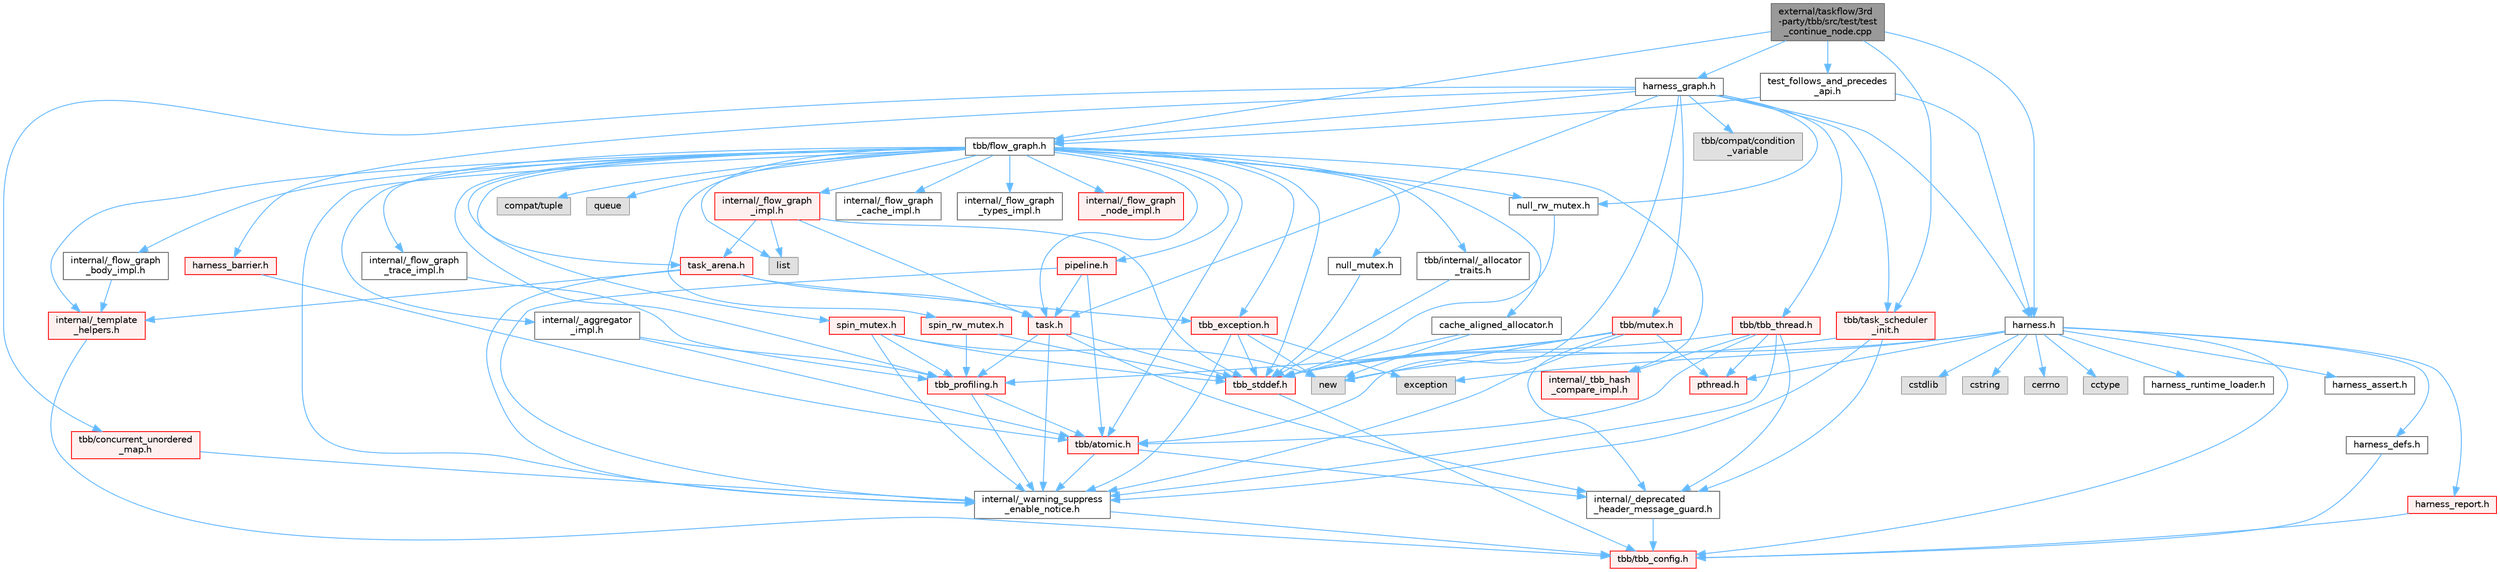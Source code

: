 digraph "external/taskflow/3rd-party/tbb/src/test/test_continue_node.cpp"
{
 // LATEX_PDF_SIZE
  bgcolor="transparent";
  edge [fontname=Helvetica,fontsize=10,labelfontname=Helvetica,labelfontsize=10];
  node [fontname=Helvetica,fontsize=10,shape=box,height=0.2,width=0.4];
  Node1 [id="Node000001",label="external/taskflow/3rd\l-party/tbb/src/test/test\l_continue_node.cpp",height=0.2,width=0.4,color="gray40", fillcolor="grey60", style="filled", fontcolor="black",tooltip=" "];
  Node1 -> Node2 [id="edge1_Node000001_Node000002",color="steelblue1",style="solid",tooltip=" "];
  Node2 [id="Node000002",label="harness.h",height=0.2,width=0.4,color="grey40", fillcolor="white", style="filled",URL="$harness_8h.html",tooltip=" "];
  Node2 -> Node3 [id="edge2_Node000002_Node000003",color="steelblue1",style="solid",tooltip=" "];
  Node3 [id="Node000003",label="tbb/tbb_config.h",height=0.2,width=0.4,color="red", fillcolor="#FFF0F0", style="filled",URL="$tbb__config_8h.html",tooltip=" "];
  Node2 -> Node5 [id="edge3_Node000002_Node000005",color="steelblue1",style="solid",tooltip=" "];
  Node5 [id="Node000005",label="harness_defs.h",height=0.2,width=0.4,color="grey40", fillcolor="white", style="filled",URL="$harness__defs_8h.html",tooltip=" "];
  Node5 -> Node3 [id="edge4_Node000005_Node000003",color="steelblue1",style="solid",tooltip=" "];
  Node2 -> Node6 [id="edge5_Node000002_Node000006",color="steelblue1",style="solid",tooltip=" "];
  Node6 [id="Node000006",label="cstdlib",height=0.2,width=0.4,color="grey60", fillcolor="#E0E0E0", style="filled",tooltip=" "];
  Node2 -> Node7 [id="edge6_Node000002_Node000007",color="steelblue1",style="solid",tooltip=" "];
  Node7 [id="Node000007",label="cstring",height=0.2,width=0.4,color="grey60", fillcolor="#E0E0E0", style="filled",tooltip=" "];
  Node2 -> Node8 [id="edge7_Node000002_Node000008",color="steelblue1",style="solid",tooltip=" "];
  Node8 [id="Node000008",label="cerrno",height=0.2,width=0.4,color="grey60", fillcolor="#E0E0E0", style="filled",tooltip=" "];
  Node2 -> Node9 [id="edge8_Node000002_Node000009",color="steelblue1",style="solid",tooltip=" "];
  Node9 [id="Node000009",label="cctype",height=0.2,width=0.4,color="grey60", fillcolor="#E0E0E0", style="filled",tooltip=" "];
  Node2 -> Node10 [id="edge9_Node000002_Node000010",color="steelblue1",style="solid",tooltip=" "];
  Node10 [id="Node000010",label="new",height=0.2,width=0.4,color="grey60", fillcolor="#E0E0E0", style="filled",tooltip=" "];
  Node2 -> Node11 [id="edge10_Node000002_Node000011",color="steelblue1",style="solid",tooltip=" "];
  Node11 [id="Node000011",label="pthread.h",height=0.2,width=0.4,color="red", fillcolor="#FFF0F0", style="filled",URL="$pthread_8h.html",tooltip=" "];
  Node2 -> Node57 [id="edge11_Node000002_Node000057",color="steelblue1",style="solid",tooltip=" "];
  Node57 [id="Node000057",label="harness_runtime_loader.h",height=0.2,width=0.4,color="grey40", fillcolor="white", style="filled",URL="$harness__runtime__loader_8h.html",tooltip=" "];
  Node2 -> Node58 [id="edge12_Node000002_Node000058",color="steelblue1",style="solid",tooltip=" "];
  Node58 [id="Node000058",label="harness_report.h",height=0.2,width=0.4,color="red", fillcolor="#FFF0F0", style="filled",URL="$harness__report_8h.html",tooltip=" "];
  Node58 -> Node3 [id="edge13_Node000058_Node000003",color="steelblue1",style="solid",tooltip=" "];
  Node2 -> Node24 [id="edge14_Node000002_Node000024",color="steelblue1",style="solid",tooltip=" "];
  Node24 [id="Node000024",label="exception",height=0.2,width=0.4,color="grey60", fillcolor="#E0E0E0", style="filled",tooltip=" "];
  Node2 -> Node61 [id="edge15_Node000002_Node000061",color="steelblue1",style="solid",tooltip=" "];
  Node61 [id="Node000061",label="harness_assert.h",height=0.2,width=0.4,color="grey40", fillcolor="white", style="filled",URL="$harness__assert_8h.html",tooltip=" "];
  Node1 -> Node62 [id="edge16_Node000001_Node000062",color="steelblue1",style="solid",tooltip=" "];
  Node62 [id="Node000062",label="harness_graph.h",height=0.2,width=0.4,color="grey40", fillcolor="white", style="filled",URL="$harness__graph_8h.html",tooltip=" "];
  Node62 -> Node2 [id="edge17_Node000062_Node000002",color="steelblue1",style="solid",tooltip=" "];
  Node62 -> Node63 [id="edge18_Node000062_Node000063",color="steelblue1",style="solid",tooltip=" "];
  Node63 [id="Node000063",label="harness_barrier.h",height=0.2,width=0.4,color="red", fillcolor="#FFF0F0", style="filled",URL="$harness__barrier_8h.html",tooltip=" "];
  Node63 -> Node64 [id="edge19_Node000063_Node000064",color="steelblue1",style="solid",tooltip=" "];
  Node64 [id="Node000064",label="tbb/atomic.h",height=0.2,width=0.4,color="red", fillcolor="#FFF0F0", style="filled",URL="$external_2taskflow_23rd-party_2tbb_2include_2tbb_2atomic_8h.html",tooltip=" "];
  Node64 -> Node65 [id="edge20_Node000064_Node000065",color="steelblue1",style="solid",tooltip=" "];
  Node65 [id="Node000065",label="internal/_deprecated\l_header_message_guard.h",height=0.2,width=0.4,color="grey40", fillcolor="white", style="filled",URL="$__deprecated__header__message__guard_8h.html",tooltip=" "];
  Node65 -> Node3 [id="edge21_Node000065_Node000003",color="steelblue1",style="solid",tooltip=" "];
  Node64 -> Node66 [id="edge22_Node000064_Node000066",color="steelblue1",style="solid",tooltip=" "];
  Node66 [id="Node000066",label="internal/_warning_suppress\l_enable_notice.h",height=0.2,width=0.4,color="grey40", fillcolor="white", style="filled",URL="$__warning__suppress__enable__notice_8h.html",tooltip=" "];
  Node66 -> Node3 [id="edge23_Node000066_Node000003",color="steelblue1",style="solid",tooltip=" "];
  Node62 -> Node73 [id="edge24_Node000062_Node000073",color="steelblue1",style="solid",tooltip=" "];
  Node73 [id="Node000073",label="tbb/flow_graph.h",height=0.2,width=0.4,color="grey40", fillcolor="white", style="filled",URL="$flow__graph_8h.html",tooltip="The graph related classes and functions"];
  Node73 -> Node66 [id="edge25_Node000073_Node000066",color="steelblue1",style="solid",tooltip=" "];
  Node73 -> Node68 [id="edge26_Node000073_Node000068",color="steelblue1",style="solid",tooltip=" "];
  Node68 [id="Node000068",label="tbb_stddef.h",height=0.2,width=0.4,color="red", fillcolor="#FFF0F0", style="filled",URL="$tbb__stddef_8h.html",tooltip=" "];
  Node68 -> Node3 [id="edge27_Node000068_Node000003",color="steelblue1",style="solid",tooltip=" "];
  Node73 -> Node64 [id="edge28_Node000073_Node000064",color="steelblue1",style="solid",tooltip=" "];
  Node73 -> Node74 [id="edge29_Node000073_Node000074",color="steelblue1",style="solid",tooltip=" "];
  Node74 [id="Node000074",label="spin_mutex.h",height=0.2,width=0.4,color="red", fillcolor="#FFF0F0", style="filled",URL="$external_2taskflow_23rd-party_2tbb_2include_2tbb_2spin__mutex_8h.html",tooltip=" "];
  Node74 -> Node66 [id="edge30_Node000074_Node000066",color="steelblue1",style="solid",tooltip=" "];
  Node74 -> Node10 [id="edge31_Node000074_Node000010",color="steelblue1",style="solid",tooltip=" "];
  Node74 -> Node68 [id="edge32_Node000074_Node000068",color="steelblue1",style="solid",tooltip=" "];
  Node74 -> Node76 [id="edge33_Node000074_Node000076",color="steelblue1",style="solid",tooltip=" "];
  Node76 [id="Node000076",label="tbb_profiling.h",height=0.2,width=0.4,color="red", fillcolor="#FFF0F0", style="filled",URL="$tbb__profiling_8h.html",tooltip=" "];
  Node76 -> Node66 [id="edge34_Node000076_Node000066",color="steelblue1",style="solid",tooltip=" "];
  Node76 -> Node64 [id="edge35_Node000076_Node000064",color="steelblue1",style="solid",tooltip=" "];
  Node73 -> Node79 [id="edge36_Node000073_Node000079",color="steelblue1",style="solid",tooltip=" "];
  Node79 [id="Node000079",label="null_mutex.h",height=0.2,width=0.4,color="grey40", fillcolor="white", style="filled",URL="$external_2taskflow_23rd-party_2tbb_2include_2tbb_2null__mutex_8h.html",tooltip=" "];
  Node79 -> Node68 [id="edge37_Node000079_Node000068",color="steelblue1",style="solid",tooltip=" "];
  Node73 -> Node80 [id="edge38_Node000073_Node000080",color="steelblue1",style="solid",tooltip=" "];
  Node80 [id="Node000080",label="spin_rw_mutex.h",height=0.2,width=0.4,color="red", fillcolor="#FFF0F0", style="filled",URL="$spin__rw__mutex_8h.html",tooltip=" "];
  Node80 -> Node68 [id="edge39_Node000080_Node000068",color="steelblue1",style="solid",tooltip=" "];
  Node80 -> Node76 [id="edge40_Node000080_Node000076",color="steelblue1",style="solid",tooltip=" "];
  Node73 -> Node81 [id="edge41_Node000073_Node000081",color="steelblue1",style="solid",tooltip=" "];
  Node81 [id="Node000081",label="null_rw_mutex.h",height=0.2,width=0.4,color="grey40", fillcolor="white", style="filled",URL="$null__rw__mutex_8h.html",tooltip=" "];
  Node81 -> Node68 [id="edge42_Node000081_Node000068",color="steelblue1",style="solid",tooltip=" "];
  Node73 -> Node82 [id="edge43_Node000073_Node000082",color="steelblue1",style="solid",tooltip=" "];
  Node82 [id="Node000082",label="task.h",height=0.2,width=0.4,color="red", fillcolor="#FFF0F0", style="filled",URL="$task_8h.html",tooltip=" "];
  Node82 -> Node65 [id="edge44_Node000082_Node000065",color="steelblue1",style="solid",tooltip=" "];
  Node82 -> Node66 [id="edge45_Node000082_Node000066",color="steelblue1",style="solid",tooltip=" "];
  Node82 -> Node68 [id="edge46_Node000082_Node000068",color="steelblue1",style="solid",tooltip=" "];
  Node82 -> Node76 [id="edge47_Node000082_Node000076",color="steelblue1",style="solid",tooltip=" "];
  Node73 -> Node84 [id="edge48_Node000073_Node000084",color="steelblue1",style="solid",tooltip=" "];
  Node84 [id="Node000084",label="cache_aligned_allocator.h",height=0.2,width=0.4,color="grey40", fillcolor="white", style="filled",URL="$cache__aligned__allocator_8h.html",tooltip=" "];
  Node84 -> Node10 [id="edge49_Node000084_Node000010",color="steelblue1",style="solid",tooltip=" "];
  Node84 -> Node68 [id="edge50_Node000084_Node000068",color="steelblue1",style="solid",tooltip=" "];
  Node73 -> Node85 [id="edge51_Node000073_Node000085",color="steelblue1",style="solid",tooltip=" "];
  Node85 [id="Node000085",label="tbb_exception.h",height=0.2,width=0.4,color="red", fillcolor="#FFF0F0", style="filled",URL="$tbb__exception_8h.html",tooltip=" "];
  Node85 -> Node66 [id="edge52_Node000085_Node000066",color="steelblue1",style="solid",tooltip=" "];
  Node85 -> Node68 [id="edge53_Node000085_Node000068",color="steelblue1",style="solid",tooltip=" "];
  Node85 -> Node24 [id="edge54_Node000085_Node000024",color="steelblue1",style="solid",tooltip=" "];
  Node85 -> Node10 [id="edge55_Node000085_Node000010",color="steelblue1",style="solid",tooltip=" "];
  Node73 -> Node88 [id="edge56_Node000073_Node000088",color="steelblue1",style="solid",tooltip=" "];
  Node88 [id="Node000088",label="pipeline.h",height=0.2,width=0.4,color="red", fillcolor="#FFF0F0", style="filled",URL="$pipeline_8h.html",tooltip=" "];
  Node88 -> Node66 [id="edge57_Node000088_Node000066",color="steelblue1",style="solid",tooltip=" "];
  Node88 -> Node64 [id="edge58_Node000088_Node000064",color="steelblue1",style="solid",tooltip=" "];
  Node88 -> Node82 [id="edge59_Node000088_Node000082",color="steelblue1",style="solid",tooltip=" "];
  Node73 -> Node89 [id="edge60_Node000073_Node000089",color="steelblue1",style="solid",tooltip=" "];
  Node89 [id="Node000089",label="internal/_template\l_helpers.h",height=0.2,width=0.4,color="red", fillcolor="#FFF0F0", style="filled",URL="$__template__helpers_8h.html",tooltip=" "];
  Node89 -> Node3 [id="edge61_Node000089_Node000003",color="steelblue1",style="solid",tooltip=" "];
  Node73 -> Node90 [id="edge62_Node000073_Node000090",color="steelblue1",style="solid",tooltip=" "];
  Node90 [id="Node000090",label="internal/_aggregator\l_impl.h",height=0.2,width=0.4,color="grey40", fillcolor="white", style="filled",URL="$__aggregator__impl_8h.html",tooltip=" "];
  Node90 -> Node64 [id="edge63_Node000090_Node000064",color="steelblue1",style="solid",tooltip=" "];
  Node90 -> Node76 [id="edge64_Node000090_Node000076",color="steelblue1",style="solid",tooltip=" "];
  Node73 -> Node91 [id="edge65_Node000073_Node000091",color="steelblue1",style="solid",tooltip=" "];
  Node91 [id="Node000091",label="tbb/internal/_allocator\l_traits.h",height=0.2,width=0.4,color="grey40", fillcolor="white", style="filled",URL="$__allocator__traits_8h.html",tooltip=" "];
  Node91 -> Node68 [id="edge66_Node000091_Node000068",color="steelblue1",style="solid",tooltip=" "];
  Node73 -> Node76 [id="edge67_Node000073_Node000076",color="steelblue1",style="solid",tooltip=" "];
  Node73 -> Node92 [id="edge68_Node000073_Node000092",color="steelblue1",style="solid",tooltip=" "];
  Node92 [id="Node000092",label="task_arena.h",height=0.2,width=0.4,color="red", fillcolor="#FFF0F0", style="filled",URL="$task__arena_8h.html",tooltip=" "];
  Node92 -> Node66 [id="edge69_Node000092_Node000066",color="steelblue1",style="solid",tooltip=" "];
  Node92 -> Node82 [id="edge70_Node000092_Node000082",color="steelblue1",style="solid",tooltip=" "];
  Node92 -> Node85 [id="edge71_Node000092_Node000085",color="steelblue1",style="solid",tooltip=" "];
  Node92 -> Node89 [id="edge72_Node000092_Node000089",color="steelblue1",style="solid",tooltip=" "];
  Node73 -> Node93 [id="edge73_Node000073_Node000093",color="steelblue1",style="solid",tooltip=" "];
  Node93 [id="Node000093",label="compat/tuple",height=0.2,width=0.4,color="grey60", fillcolor="#E0E0E0", style="filled",tooltip=" "];
  Node73 -> Node94 [id="edge74_Node000073_Node000094",color="steelblue1",style="solid",tooltip=" "];
  Node94 [id="Node000094",label="list",height=0.2,width=0.4,color="grey60", fillcolor="#E0E0E0", style="filled",tooltip=" "];
  Node73 -> Node95 [id="edge75_Node000073_Node000095",color="steelblue1",style="solid",tooltip=" "];
  Node95 [id="Node000095",label="queue",height=0.2,width=0.4,color="grey60", fillcolor="#E0E0E0", style="filled",tooltip=" "];
  Node73 -> Node96 [id="edge76_Node000073_Node000096",color="steelblue1",style="solid",tooltip=" "];
  Node96 [id="Node000096",label="internal/_flow_graph\l_impl.h",height=0.2,width=0.4,color="red", fillcolor="#FFF0F0", style="filled",URL="$__flow__graph__impl_8h.html",tooltip=" "];
  Node96 -> Node68 [id="edge77_Node000096_Node000068",color="steelblue1",style="solid",tooltip=" "];
  Node96 -> Node82 [id="edge78_Node000096_Node000082",color="steelblue1",style="solid",tooltip=" "];
  Node96 -> Node92 [id="edge79_Node000096_Node000092",color="steelblue1",style="solid",tooltip=" "];
  Node96 -> Node94 [id="edge80_Node000096_Node000094",color="steelblue1",style="solid",tooltip=" "];
  Node73 -> Node98 [id="edge81_Node000073_Node000098",color="steelblue1",style="solid",tooltip=" "];
  Node98 [id="Node000098",label="internal/_flow_graph\l_trace_impl.h",height=0.2,width=0.4,color="grey40", fillcolor="white", style="filled",URL="$__flow__graph__trace__impl_8h.html",tooltip=" "];
  Node98 -> Node76 [id="edge82_Node000098_Node000076",color="steelblue1",style="solid",tooltip=" "];
  Node73 -> Node99 [id="edge83_Node000073_Node000099",color="steelblue1",style="solid",tooltip=" "];
  Node99 [id="Node000099",label="internal/_tbb_hash\l_compare_impl.h",height=0.2,width=0.4,color="red", fillcolor="#FFF0F0", style="filled",URL="$__tbb__hash__compare__impl_8h.html",tooltip=" "];
  Node73 -> Node100 [id="edge84_Node000073_Node000100",color="steelblue1",style="solid",tooltip=" "];
  Node100 [id="Node000100",label="internal/_flow_graph\l_body_impl.h",height=0.2,width=0.4,color="grey40", fillcolor="white", style="filled",URL="$__flow__graph__body__impl_8h.html",tooltip=" "];
  Node100 -> Node89 [id="edge85_Node000100_Node000089",color="steelblue1",style="solid",tooltip=" "];
  Node73 -> Node101 [id="edge86_Node000073_Node000101",color="steelblue1",style="solid",tooltip=" "];
  Node101 [id="Node000101",label="internal/_flow_graph\l_cache_impl.h",height=0.2,width=0.4,color="grey40", fillcolor="white", style="filled",URL="$__flow__graph__cache__impl_8h.html",tooltip=" "];
  Node73 -> Node102 [id="edge87_Node000073_Node000102",color="steelblue1",style="solid",tooltip=" "];
  Node102 [id="Node000102",label="internal/_flow_graph\l_types_impl.h",height=0.2,width=0.4,color="grey40", fillcolor="white", style="filled",URL="$__flow__graph__types__impl_8h.html",tooltip=" "];
  Node73 -> Node103 [id="edge88_Node000073_Node000103",color="steelblue1",style="solid",tooltip=" "];
  Node103 [id="Node000103",label="internal/_flow_graph\l_node_impl.h",height=0.2,width=0.4,color="red", fillcolor="#FFF0F0", style="filled",URL="$__flow__graph__node__impl_8h.html",tooltip=" "];
  Node62 -> Node81 [id="edge89_Node000062_Node000081",color="steelblue1",style="solid",tooltip=" "];
  Node62 -> Node64 [id="edge90_Node000062_Node000064",color="steelblue1",style="solid",tooltip=" "];
  Node62 -> Node105 [id="edge91_Node000062_Node000105",color="steelblue1",style="solid",tooltip=" "];
  Node105 [id="Node000105",label="tbb/concurrent_unordered\l_map.h",height=0.2,width=0.4,color="red", fillcolor="#FFF0F0", style="filled",URL="$concurrent__unordered__map_8h.html",tooltip=" "];
  Node105 -> Node66 [id="edge92_Node000105_Node000066",color="steelblue1",style="solid",tooltip=" "];
  Node62 -> Node82 [id="edge93_Node000062_Node000082",color="steelblue1",style="solid",tooltip=" "];
  Node62 -> Node109 [id="edge94_Node000062_Node000109",color="steelblue1",style="solid",tooltip=" "];
  Node109 [id="Node000109",label="tbb/task_scheduler\l_init.h",height=0.2,width=0.4,color="red", fillcolor="#FFF0F0", style="filled",URL="$task__scheduler__init_8h.html",tooltip=" "];
  Node109 -> Node65 [id="edge95_Node000109_Node000065",color="steelblue1",style="solid",tooltip=" "];
  Node109 -> Node66 [id="edge96_Node000109_Node000066",color="steelblue1",style="solid",tooltip=" "];
  Node109 -> Node68 [id="edge97_Node000109_Node000068",color="steelblue1",style="solid",tooltip=" "];
  Node62 -> Node111 [id="edge98_Node000062_Node000111",color="steelblue1",style="solid",tooltip=" "];
  Node111 [id="Node000111",label="tbb/compat/condition\l_variable",height=0.2,width=0.4,color="grey60", fillcolor="#E0E0E0", style="filled",tooltip=" "];
  Node62 -> Node112 [id="edge99_Node000062_Node000112",color="steelblue1",style="solid",tooltip=" "];
  Node112 [id="Node000112",label="tbb/mutex.h",height=0.2,width=0.4,color="red", fillcolor="#FFF0F0", style="filled",URL="$mutex_8h.html",tooltip=" "];
  Node112 -> Node65 [id="edge100_Node000112_Node000065",color="steelblue1",style="solid",tooltip=" "];
  Node112 -> Node66 [id="edge101_Node000112_Node000066",color="steelblue1",style="solid",tooltip=" "];
  Node112 -> Node11 [id="edge102_Node000112_Node000011",color="steelblue1",style="solid",tooltip=" "];
  Node112 -> Node10 [id="edge103_Node000112_Node000010",color="steelblue1",style="solid",tooltip=" "];
  Node112 -> Node68 [id="edge104_Node000112_Node000068",color="steelblue1",style="solid",tooltip=" "];
  Node112 -> Node76 [id="edge105_Node000112_Node000076",color="steelblue1",style="solid",tooltip=" "];
  Node62 -> Node113 [id="edge106_Node000062_Node000113",color="steelblue1",style="solid",tooltip=" "];
  Node113 [id="Node000113",label="tbb/tbb_thread.h",height=0.2,width=0.4,color="red", fillcolor="#FFF0F0", style="filled",URL="$tbb__thread_8h.html",tooltip=" "];
  Node113 -> Node65 [id="edge107_Node000113_Node000065",color="steelblue1",style="solid",tooltip=" "];
  Node113 -> Node66 [id="edge108_Node000113_Node000066",color="steelblue1",style="solid",tooltip=" "];
  Node113 -> Node68 [id="edge109_Node000113_Node000068",color="steelblue1",style="solid",tooltip=" "];
  Node113 -> Node11 [id="edge110_Node000113_Node000011",color="steelblue1",style="solid",tooltip=" "];
  Node113 -> Node64 [id="edge111_Node000113_Node000064",color="steelblue1",style="solid",tooltip=" "];
  Node113 -> Node99 [id="edge112_Node000113_Node000099",color="steelblue1",style="solid",tooltip=" "];
  Node1 -> Node73 [id="edge113_Node000001_Node000073",color="steelblue1",style="solid",tooltip=" "];
  Node1 -> Node109 [id="edge114_Node000001_Node000109",color="steelblue1",style="solid",tooltip=" "];
  Node1 -> Node115 [id="edge115_Node000001_Node000115",color="steelblue1",style="solid",tooltip=" "];
  Node115 [id="Node000115",label="test_follows_and_precedes\l_api.h",height=0.2,width=0.4,color="grey40", fillcolor="white", style="filled",URL="$test__follows__and__precedes__api_8h.html",tooltip=" "];
  Node115 -> Node2 [id="edge116_Node000115_Node000002",color="steelblue1",style="solid",tooltip=" "];
  Node115 -> Node73 [id="edge117_Node000115_Node000073",color="steelblue1",style="solid",tooltip=" "];
}
